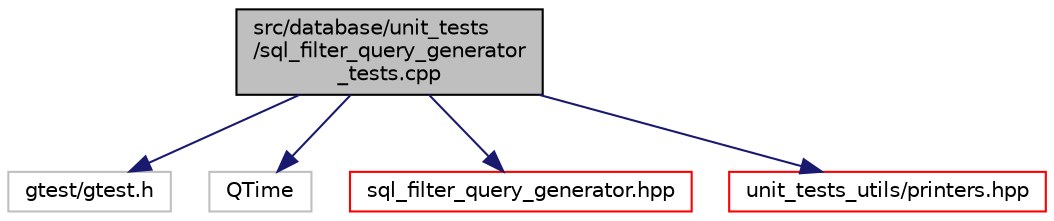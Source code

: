 digraph "src/database/unit_tests/sql_filter_query_generator_tests.cpp"
{
 // LATEX_PDF_SIZE
  edge [fontname="Helvetica",fontsize="10",labelfontname="Helvetica",labelfontsize="10"];
  node [fontname="Helvetica",fontsize="10",shape=record];
  Node1 [label="src/database/unit_tests\l/sql_filter_query_generator\l_tests.cpp",height=0.2,width=0.4,color="black", fillcolor="grey75", style="filled", fontcolor="black",tooltip=" "];
  Node1 -> Node2 [color="midnightblue",fontsize="10",style="solid",fontname="Helvetica"];
  Node2 [label="gtest/gtest.h",height=0.2,width=0.4,color="grey75", fillcolor="white", style="filled",tooltip=" "];
  Node1 -> Node3 [color="midnightblue",fontsize="10",style="solid",fontname="Helvetica"];
  Node3 [label="QTime",height=0.2,width=0.4,color="grey75", fillcolor="white", style="filled",tooltip=" "];
  Node1 -> Node4 [color="midnightblue",fontsize="10",style="solid",fontname="Helvetica"];
  Node4 [label="sql_filter_query_generator.hpp",height=0.2,width=0.4,color="red", fillcolor="white", style="filled",URL="$sql__filter__query__generator_8hpp.html",tooltip=" "];
  Node1 -> Node33 [color="midnightblue",fontsize="10",style="solid",fontname="Helvetica"];
  Node33 [label="unit_tests_utils/printers.hpp",height=0.2,width=0.4,color="red", fillcolor="white", style="filled",URL="$printers_8hpp.html",tooltip=" "];
}
